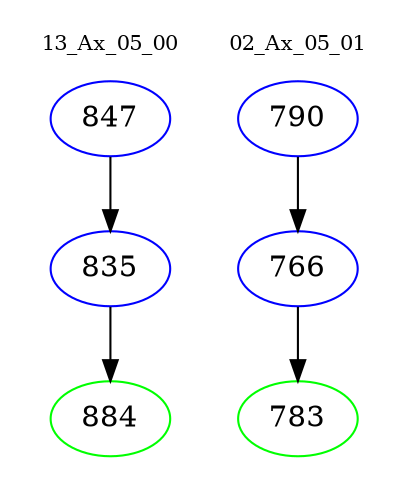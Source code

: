 digraph{
subgraph cluster_0 {
color = white
label = "13_Ax_05_00";
fontsize=10;
T0_847 [label="847", color="blue"]
T0_847 -> T0_835 [color="black"]
T0_835 [label="835", color="blue"]
T0_835 -> T0_884 [color="black"]
T0_884 [label="884", color="green"]
}
subgraph cluster_1 {
color = white
label = "02_Ax_05_01";
fontsize=10;
T1_790 [label="790", color="blue"]
T1_790 -> T1_766 [color="black"]
T1_766 [label="766", color="blue"]
T1_766 -> T1_783 [color="black"]
T1_783 [label="783", color="green"]
}
}
